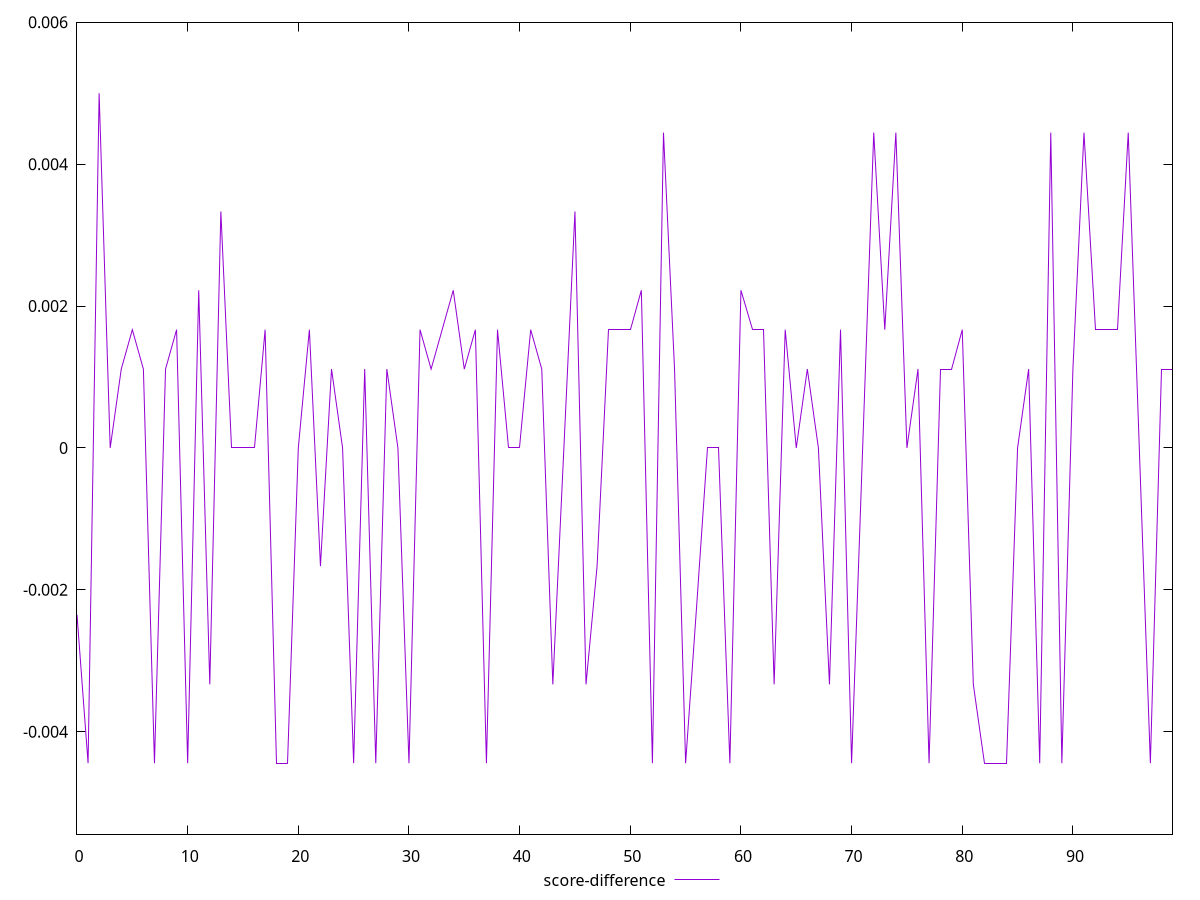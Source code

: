reset

$scoreDifference <<EOF
0 -0.002352941176470613
1 -0.004444444444444362
2 0.0050000000000001155
3 0
4 0.0011111111111110628
5 0.0016666666666665941
6 0.0011111111111110628
7 -0.004444444444444473
8 0.0011111111111110628
9 0.0016666666666667052
10 -0.004444444444444473
11 0.0022222222222222365
12 -0.0033333333333332993
13 0.0033333333333332993
14 0
15 0
16 0
17 0.0016666666666665941
18 -0.004444444444444473
19 -0.004444444444444362
20 0
21 0.0016666666666667052
22 -0.0016666666666667052
23 0.0011111111111110628
24 0
25 -0.004444444444444473
26 0.0011111111111110628
27 -0.004444444444444473
28 0.0011111111111110628
29 1.1102230246251565e-16
30 -0.004444444444444473
31 0.0016666666666667052
32 0.0011111111111110628
33 0.0016666666666667052
34 0.0022222222222222365
35 0.0011111111111110628
36 0.0016666666666667052
37 -0.004444444444444473
38 0.0016666666666667052
39 0
40 0
41 0.0016666666666667052
42 0.0011111111111110628
43 -0.0033333333333332993
44 0
45 0.0033333333333334103
46 -0.0033333333333332993
47 -0.0016666666666667052
48 0.0016666666666667052
49 0.0016666666666667052
50 0.0016666666666667052
51 0.0022222222222222365
52 -0.004444444444444473
53 0.004444444444444362
54 0.0011111111111110628
55 -0.004444444444444473
56 -0.0022222222222222365
57 0
58 0
59 -0.004444444444444473
60 0.0022222222222222365
61 0.0016666666666667052
62 0.0016666666666667052
63 -0.0033333333333332993
64 0.0016666666666667052
65 0
66 0.0011111111111110628
67 0
68 -0.0033333333333332993
69 0.0016666666666667052
70 -0.004444444444444473
71 0
72 0.004444444444444362
73 0.0016666666666667052
74 0.004444444444444362
75 0
76 0.0011111111111110628
77 -0.004444444444444473
78 0.0011111111111110628
79 0.0011111111111111738
80 0.0016666666666667052
81 -0.0033333333333332993
82 -0.004444444444444473
83 -0.004444444444444473
84 -0.004444444444444473
85 0
86 0.0011111111111110628
87 -0.004444444444444473
88 0.004444444444444362
89 -0.004444444444444473
90 0.0011111111111110628
91 0.004444444444444362
92 0.0016666666666667052
93 0.0016666666666667052
94 0.0016666666666667052
95 0.004444444444444473
96 0
97 -0.004444444444444473
98 0.0011111111111110628
99 0.0011111111111110628
EOF

set key outside below
set xrange [0:99]
set yrange [-0.005444444444444473:0.0060000000000001155]
set trange [-0.005444444444444473:0.0060000000000001155]
set terminal svg size 640, 500 enhanced background rgb 'white'
set output "reprap/uses-http2/samples/pages/score-difference/values.svg"

plot $scoreDifference title "score-difference" with line

reset
